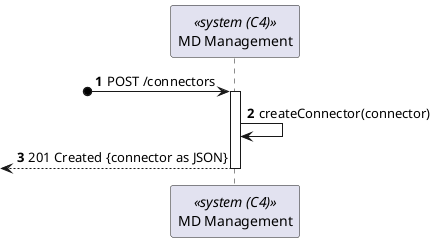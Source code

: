 @startuml us10-level2_processes
autonumber

participant SYS as "MD Management" <<system (C4)>>

?o-> SYS : POST /connectors
activate SYS

SYS -> SYS : createConnector(connector)

<-- SYS : 201 Created {connector as JSON}
deactivate SYS

@enduml
